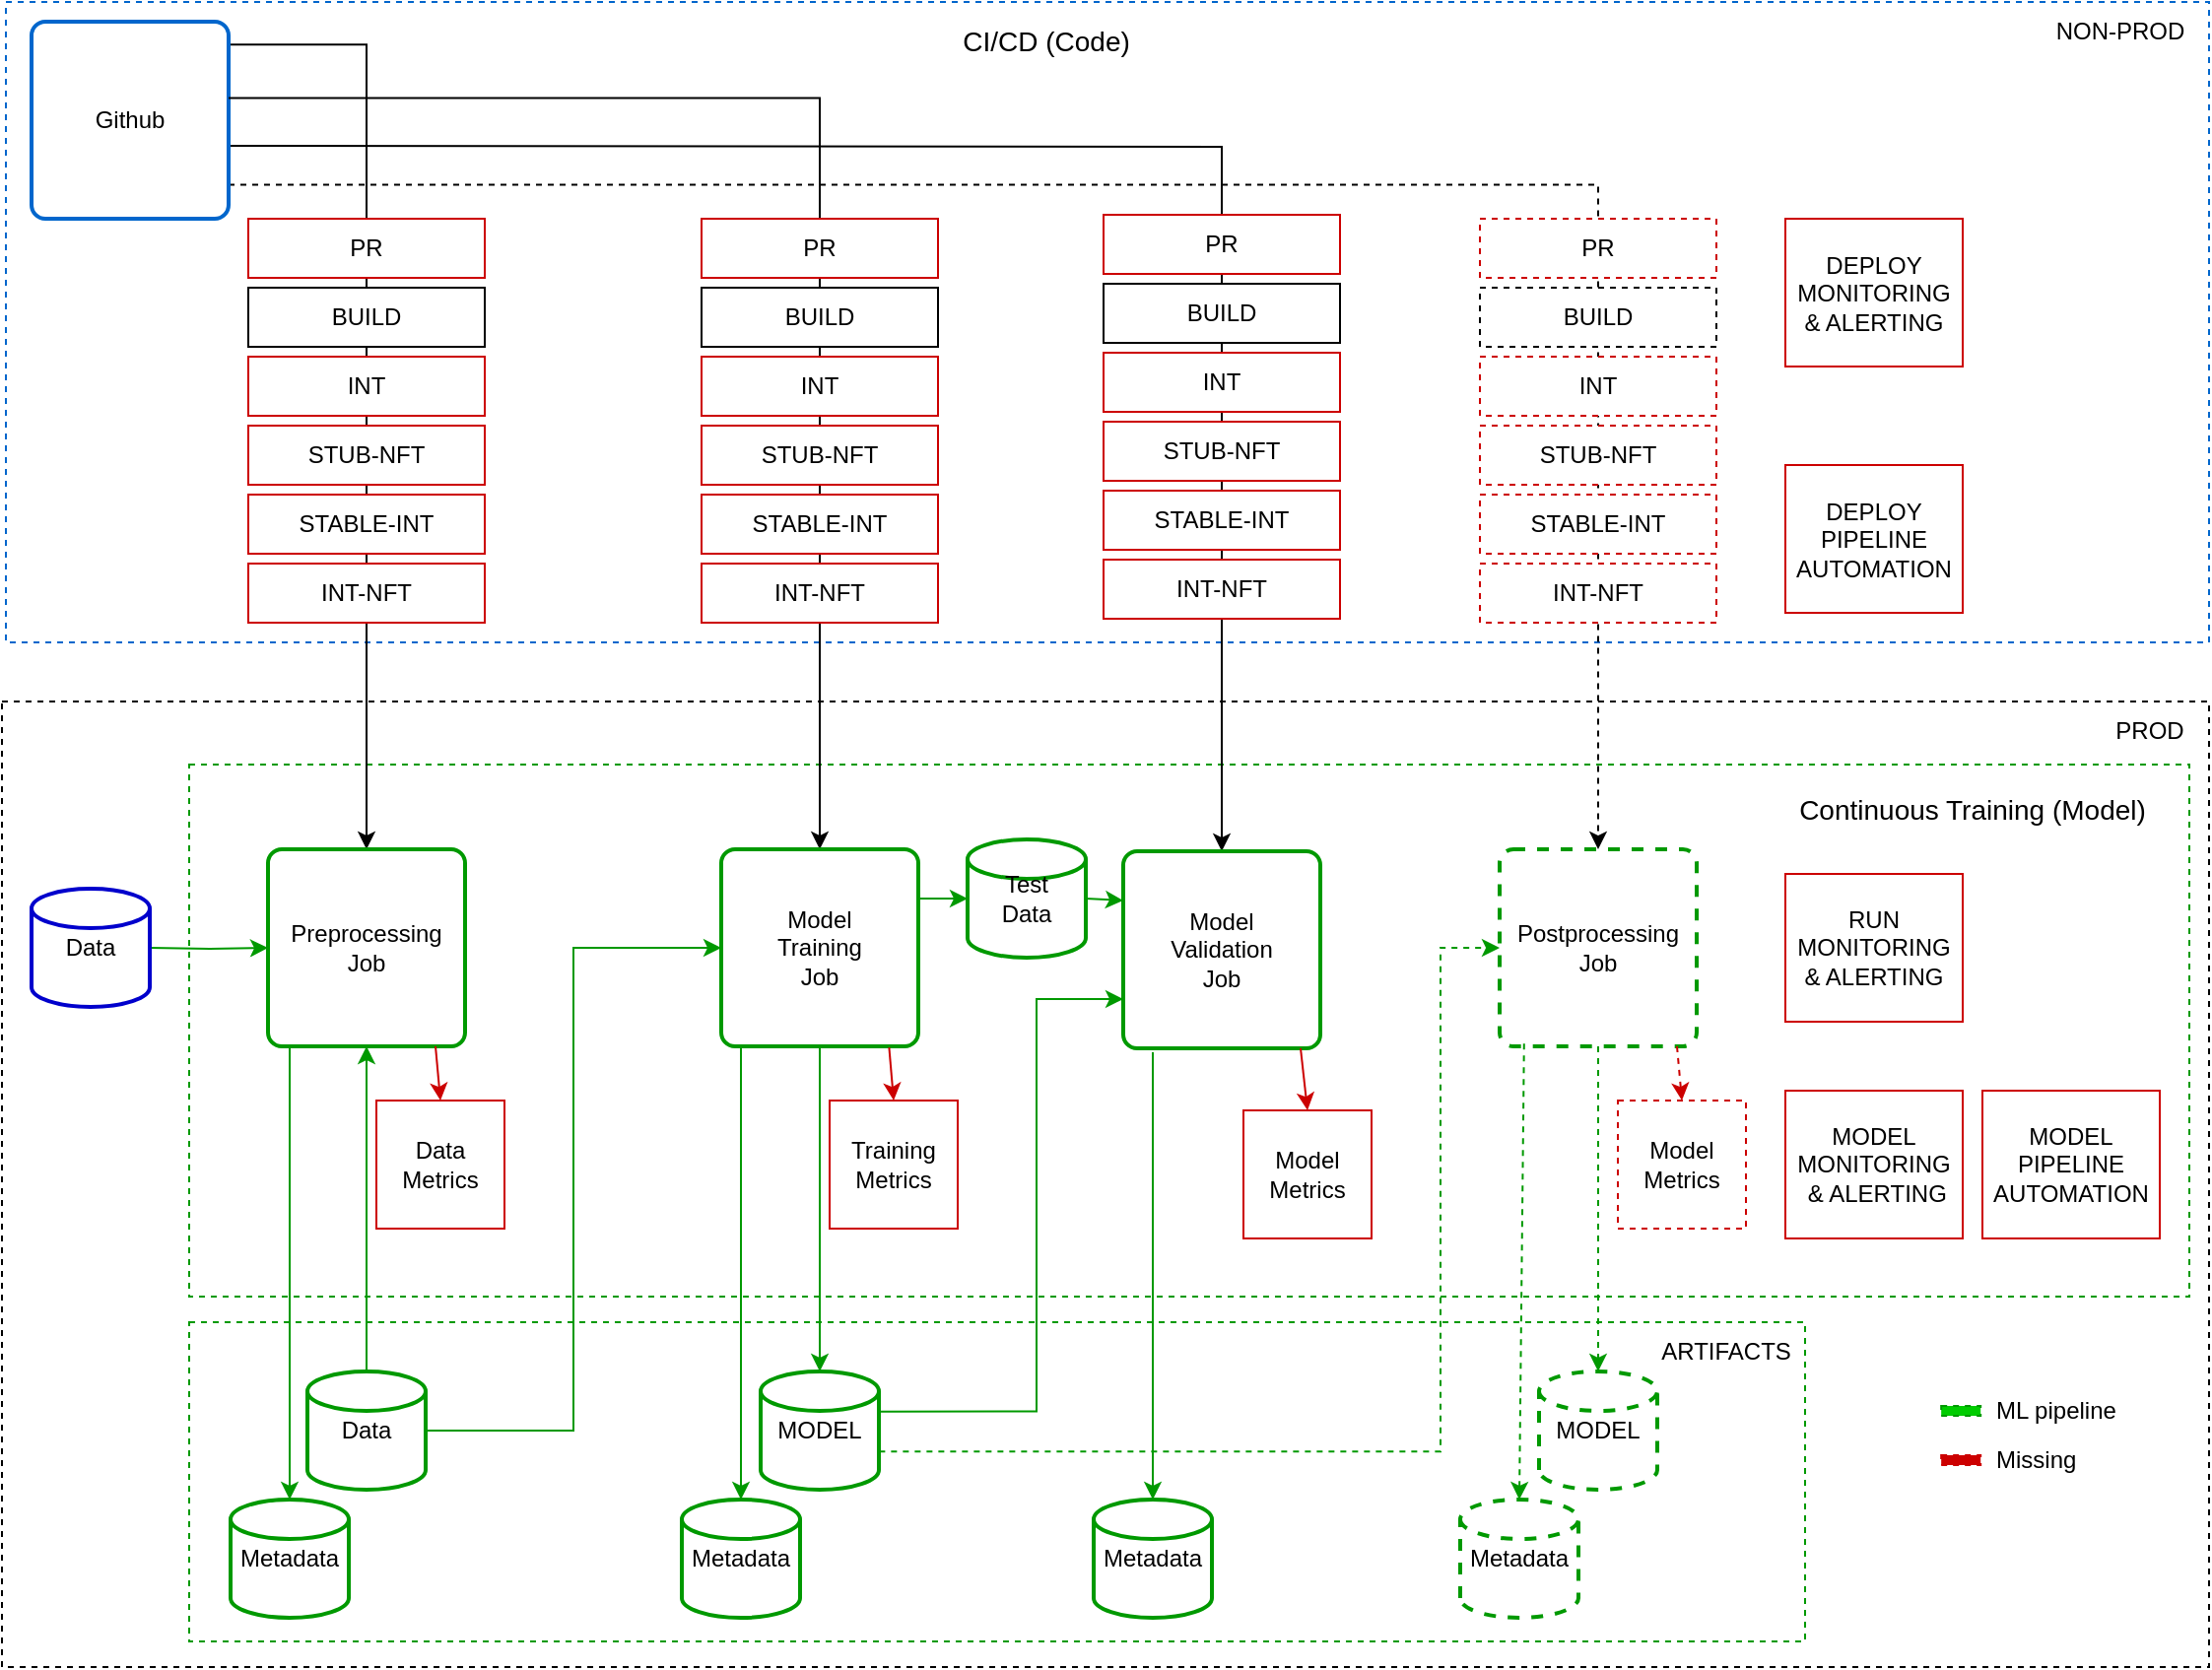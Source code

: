 <mxfile version="12.7.0" type="github">
  <diagram id="cUOeLzvA6jiwBTV3SdHB" name="Page-1">
    <mxGraphModel dx="1033" dy="613" grid="1" gridSize="5" guides="1" tooltips="1" connect="1" arrows="1" fold="1" page="1" pageScale="1" pageWidth="1169" pageHeight="827" math="0" shadow="0">
      <root>
        <mxCell id="0"/>
        <mxCell id="1" parent="0"/>
        <mxCell id="usYNcjVS9CeMYQW7xPBx-7" value="" style="rounded=0;whiteSpace=wrap;html=1;fillColor=none;dashed=1;" parent="1" vertex="1">
          <mxGeometry x="5" y="365" width="1120" height="490" as="geometry"/>
        </mxCell>
        <mxCell id="00vMAGqOHGo1aiHRgocC-54" value="" style="rounded=0;whiteSpace=wrap;html=1;fillColor=none;dashed=1;strokeColor=#009900;" vertex="1" parent="1">
          <mxGeometry x="100" y="680" width="820" height="162" as="geometry"/>
        </mxCell>
        <mxCell id="FoH0_RZipdTiMdWKK6F5-26" value="" style="rounded=0;whiteSpace=wrap;html=1;strokeColor=#0066CC;fillColor=none;dashed=1;" parent="1" vertex="1">
          <mxGeometry x="7" y="10" width="1118" height="325" as="geometry"/>
        </mxCell>
        <mxCell id="00vMAGqOHGo1aiHRgocC-43" value="" style="rounded=0;whiteSpace=wrap;html=1;fillColor=none;dashed=1;strokeColor=#009900;" vertex="1" parent="1">
          <mxGeometry x="100" y="397" width="1015" height="270" as="geometry"/>
        </mxCell>
        <mxCell id="00vMAGqOHGo1aiHRgocC-15" value="&lt;span style=&quot;white-space: normal&quot;&gt;MODEL&lt;/span&gt;&lt;br style=&quot;white-space: normal&quot;&gt;&lt;span style=&quot;white-space: normal&quot;&gt;MONITORING&lt;/span&gt;&lt;br style=&quot;white-space: normal&quot;&gt;&lt;span style=&quot;white-space: normal&quot;&gt;&amp;nbsp;&amp;amp; ALERTING&lt;/span&gt;" style="rounded=0;whiteSpace=wrap;html=1;strokeColor=#CC0000;" vertex="1" parent="1">
          <mxGeometry x="910" y="562.5" width="90" height="75" as="geometry"/>
        </mxCell>
        <mxCell id="usYNcjVS9CeMYQW7xPBx-32" style="edgeStyle=orthogonalEdgeStyle;rounded=0;orthogonalLoop=1;jettySize=auto;html=1;exitX=1;exitY=0.388;exitDx=0;exitDy=0;exitPerimeter=0;" parent="1" target="FoH0_RZipdTiMdWKK6F5-5" edge="1">
          <mxGeometry relative="1" as="geometry">
            <mxPoint x="79" y="83.0" as="sourcePoint"/>
            <mxPoint x="329" y="464.2" as="targetPoint"/>
          </mxGeometry>
        </mxCell>
        <mxCell id="FoH0_RZipdTiMdWKK6F5-11" style="edgeStyle=orthogonalEdgeStyle;rounded=0;orthogonalLoop=1;jettySize=auto;html=1;exitX=0.994;exitY=0.116;exitDx=0;exitDy=0;exitPerimeter=0;" parent="1" source="FoH0_RZipdTiMdWKK6F5-1" target="FoH0_RZipdTiMdWKK6F5-3" edge="1">
          <mxGeometry relative="1" as="geometry">
            <mxPoint x="400" y="70" as="sourcePoint"/>
          </mxGeometry>
        </mxCell>
        <mxCell id="usYNcjVS9CeMYQW7xPBx-25" style="edgeStyle=orthogonalEdgeStyle;rounded=0;orthogonalLoop=1;jettySize=auto;html=1;exitX=1;exitY=0.828;exitDx=0;exitDy=0;entryX=0.5;entryY=0;entryDx=0;entryDy=0;exitPerimeter=0;dashed=1;strokeColor=#000000;" parent="1" source="FoH0_RZipdTiMdWKK6F5-1" target="FoH0_RZipdTiMdWKK6F5-21" edge="1">
          <mxGeometry relative="1" as="geometry"/>
        </mxCell>
        <mxCell id="FoH0_RZipdTiMdWKK6F5-1" value="Github" style="rounded=1;whiteSpace=wrap;html=1;absoluteArcSize=1;arcSize=14;strokeWidth=2;strokeColor=#0066CC;" parent="1" vertex="1">
          <mxGeometry x="20" y="20" width="100" height="100" as="geometry"/>
        </mxCell>
        <mxCell id="FoH0_RZipdTiMdWKK6F5-7" style="edgeStyle=orthogonalEdgeStyle;rounded=0;orthogonalLoop=1;jettySize=auto;html=1;exitX=1;exitY=0.5;exitDx=0;exitDy=0;strokeColor=#009900;" parent="1" target="FoH0_RZipdTiMdWKK6F5-3" edge="1">
          <mxGeometry relative="1" as="geometry">
            <mxPoint x="80" y="490" as="sourcePoint"/>
          </mxGeometry>
        </mxCell>
        <mxCell id="FoH0_RZipdTiMdWKK6F5-3" value="Preprocessing&lt;br&gt;Job" style="rounded=1;whiteSpace=wrap;html=1;absoluteArcSize=1;arcSize=14;strokeWidth=2;strokeColor=#009900;" parent="1" vertex="1">
          <mxGeometry x="140" y="440" width="100" height="100" as="geometry"/>
        </mxCell>
        <mxCell id="FoH0_RZipdTiMdWKK6F5-12" style="edgeStyle=orthogonalEdgeStyle;rounded=0;orthogonalLoop=1;jettySize=auto;html=1;entryX=0.5;entryY=0;entryDx=0;entryDy=0;exitX=1;exitY=0.388;exitDx=0;exitDy=0;exitPerimeter=0;" parent="1" source="FoH0_RZipdTiMdWKK6F5-1" target="FoH0_RZipdTiMdWKK6F5-4" edge="1">
          <mxGeometry relative="1" as="geometry">
            <mxPoint x="230" y="60" as="sourcePoint"/>
          </mxGeometry>
        </mxCell>
        <mxCell id="00vMAGqOHGo1aiHRgocC-48" style="edgeStyle=orthogonalEdgeStyle;rounded=0;orthogonalLoop=1;jettySize=auto;html=1;exitX=0.5;exitY=1;exitDx=0;exitDy=0;entryX=0.5;entryY=0;entryDx=0;entryDy=0;entryPerimeter=0;startArrow=none;startFill=0;endArrow=classic;endFill=1;strokeColor=#009900;" edge="1" parent="1" source="FoH0_RZipdTiMdWKK6F5-4" target="usYNcjVS9CeMYQW7xPBx-47">
          <mxGeometry relative="1" as="geometry"/>
        </mxCell>
        <mxCell id="FoH0_RZipdTiMdWKK6F5-4" value="Model&lt;br&gt;Training&lt;br&gt;Job" style="rounded=1;whiteSpace=wrap;html=1;absoluteArcSize=1;arcSize=14;strokeWidth=2;strokeColor=#009900;" parent="1" vertex="1">
          <mxGeometry x="370" y="440" width="100" height="100" as="geometry"/>
        </mxCell>
        <mxCell id="FoH0_RZipdTiMdWKK6F5-5" value="Model&lt;br&gt;Validation&lt;br&gt;Job" style="rounded=1;whiteSpace=wrap;html=1;absoluteArcSize=1;arcSize=14;strokeWidth=2;strokeColor=#009900;" parent="1" vertex="1">
          <mxGeometry x="574" y="441" width="100" height="100" as="geometry"/>
        </mxCell>
        <mxCell id="FoH0_RZipdTiMdWKK6F5-23" style="edgeStyle=orthogonalEdgeStyle;rounded=0;orthogonalLoop=1;jettySize=auto;html=1;exitX=0.5;exitY=1;exitDx=0;exitDy=0;entryX=0.5;entryY=0;entryDx=0;entryDy=0;strokeColor=#009900;entryPerimeter=0;dashed=1;" parent="1" source="FoH0_RZipdTiMdWKK6F5-21" edge="1" target="usYNcjVS9CeMYQW7xPBx-42">
          <mxGeometry relative="1" as="geometry">
            <mxPoint x="815" y="615" as="targetPoint"/>
          </mxGeometry>
        </mxCell>
        <mxCell id="FoH0_RZipdTiMdWKK6F5-21" value="Postprocessing&lt;br&gt;Job" style="rounded=1;whiteSpace=wrap;html=1;absoluteArcSize=1;arcSize=14;strokeWidth=2;dashed=1;strokeColor=#009900;" parent="1" vertex="1">
          <mxGeometry x="765" y="440" width="100" height="100" as="geometry"/>
        </mxCell>
        <mxCell id="FoH0_RZipdTiMdWKK6F5-24" value="Data" style="strokeWidth=2;html=1;shape=mxgraph.flowchart.database;whiteSpace=wrap;strokeColor=#0000CC;" parent="1" vertex="1">
          <mxGeometry x="20" y="460" width="60" height="60" as="geometry"/>
        </mxCell>
        <mxCell id="FoH0_RZipdTiMdWKK6F5-27" value="&lt;font style=&quot;font-size: 14px&quot;&gt;CI/CD (Code)&lt;/font&gt;" style="text;html=1;strokeColor=none;fillColor=none;align=center;verticalAlign=middle;whiteSpace=wrap;rounded=0;" parent="1" vertex="1">
          <mxGeometry x="490" y="20" width="90" height="20" as="geometry"/>
        </mxCell>
        <mxCell id="FoH0_RZipdTiMdWKK6F5-29" value="&lt;font style=&quot;font-size: 14px&quot;&gt;Continuous Training (Model)&lt;/font&gt;" style="text;html=1;strokeColor=none;fillColor=none;align=center;verticalAlign=middle;whiteSpace=wrap;rounded=0;" parent="1" vertex="1">
          <mxGeometry x="905" y="410" width="200" height="20" as="geometry"/>
        </mxCell>
        <mxCell id="usYNcjVS9CeMYQW7xPBx-1" value="INT" style="rounded=0;whiteSpace=wrap;html=1;strokeColor=#CC0000;" parent="1" vertex="1">
          <mxGeometry x="130" y="190" width="120" height="30" as="geometry"/>
        </mxCell>
        <mxCell id="usYNcjVS9CeMYQW7xPBx-2" value="PR" style="rounded=0;whiteSpace=wrap;html=1;strokeColor=#CC0000;" parent="1" vertex="1">
          <mxGeometry x="130" y="120" width="120" height="30" as="geometry"/>
        </mxCell>
        <mxCell id="usYNcjVS9CeMYQW7xPBx-3" value="BUILD" style="rounded=0;whiteSpace=wrap;html=1;" parent="1" vertex="1">
          <mxGeometry x="130" y="155" width="120" height="30" as="geometry"/>
        </mxCell>
        <mxCell id="usYNcjVS9CeMYQW7xPBx-4" value="STUB-NFT" style="rounded=0;whiteSpace=wrap;html=1;strokeColor=#CC0000;" parent="1" vertex="1">
          <mxGeometry x="130" y="225" width="120" height="30" as="geometry"/>
        </mxCell>
        <mxCell id="usYNcjVS9CeMYQW7xPBx-6" value="STABLE-INT" style="rounded=0;whiteSpace=wrap;html=1;strokeColor=#CC0000;" parent="1" vertex="1">
          <mxGeometry x="130" y="260" width="120" height="30" as="geometry"/>
        </mxCell>
        <mxCell id="usYNcjVS9CeMYQW7xPBx-8" value="PROD" style="text;html=1;strokeColor=none;fillColor=none;align=center;verticalAlign=middle;whiteSpace=wrap;rounded=0;" parent="1" vertex="1">
          <mxGeometry x="1075" y="370" width="40" height="20" as="geometry"/>
        </mxCell>
        <mxCell id="usYNcjVS9CeMYQW7xPBx-9" value="INT-NFT" style="rounded=0;whiteSpace=wrap;html=1;strokeColor=#CC0000;" parent="1" vertex="1">
          <mxGeometry x="130" y="295" width="120" height="30" as="geometry"/>
        </mxCell>
        <mxCell id="usYNcjVS9CeMYQW7xPBx-10" value="INT" style="rounded=0;whiteSpace=wrap;html=1;strokeColor=#CC0000;" parent="1" vertex="1">
          <mxGeometry x="360" y="190" width="120" height="30" as="geometry"/>
        </mxCell>
        <mxCell id="usYNcjVS9CeMYQW7xPBx-11" value="PR" style="rounded=0;whiteSpace=wrap;html=1;strokeColor=#CC0000;" parent="1" vertex="1">
          <mxGeometry x="360" y="120" width="120" height="30" as="geometry"/>
        </mxCell>
        <mxCell id="usYNcjVS9CeMYQW7xPBx-12" value="BUILD" style="rounded=0;whiteSpace=wrap;html=1;" parent="1" vertex="1">
          <mxGeometry x="360" y="155" width="120" height="30" as="geometry"/>
        </mxCell>
        <mxCell id="usYNcjVS9CeMYQW7xPBx-13" value="STUB-NFT" style="rounded=0;whiteSpace=wrap;html=1;strokeColor=#CC0000;" parent="1" vertex="1">
          <mxGeometry x="360" y="225" width="120" height="30" as="geometry"/>
        </mxCell>
        <mxCell id="usYNcjVS9CeMYQW7xPBx-14" value="STABLE-INT" style="rounded=0;whiteSpace=wrap;html=1;strokeColor=#CC0000;" parent="1" vertex="1">
          <mxGeometry x="360" y="260" width="120" height="30" as="geometry"/>
        </mxCell>
        <mxCell id="usYNcjVS9CeMYQW7xPBx-15" value="INT-NFT" style="rounded=0;whiteSpace=wrap;html=1;strokeColor=#CC0000;" parent="1" vertex="1">
          <mxGeometry x="360" y="295" width="120" height="30" as="geometry"/>
        </mxCell>
        <mxCell id="usYNcjVS9CeMYQW7xPBx-17" value="INT" style="rounded=0;whiteSpace=wrap;html=1;strokeColor=#CC0000;" parent="1" vertex="1">
          <mxGeometry x="564" y="188" width="120" height="30" as="geometry"/>
        </mxCell>
        <mxCell id="usYNcjVS9CeMYQW7xPBx-18" value="PR" style="rounded=0;whiteSpace=wrap;html=1;strokeColor=#CC0000;" parent="1" vertex="1">
          <mxGeometry x="564" y="118" width="120" height="30" as="geometry"/>
        </mxCell>
        <mxCell id="usYNcjVS9CeMYQW7xPBx-19" value="BUILD" style="rounded=0;whiteSpace=wrap;html=1;" parent="1" vertex="1">
          <mxGeometry x="564" y="153" width="120" height="30" as="geometry"/>
        </mxCell>
        <mxCell id="usYNcjVS9CeMYQW7xPBx-20" value="STUB-NFT" style="rounded=0;whiteSpace=wrap;html=1;strokeColor=#CC0000;" parent="1" vertex="1">
          <mxGeometry x="564" y="223" width="120" height="30" as="geometry"/>
        </mxCell>
        <mxCell id="usYNcjVS9CeMYQW7xPBx-21" value="STABLE-INT" style="rounded=0;whiteSpace=wrap;html=1;strokeColor=#CC0000;" parent="1" vertex="1">
          <mxGeometry x="564" y="258" width="120" height="30" as="geometry"/>
        </mxCell>
        <mxCell id="usYNcjVS9CeMYQW7xPBx-22" value="INT-NFT" style="rounded=0;whiteSpace=wrap;html=1;strokeColor=#CC0000;" parent="1" vertex="1">
          <mxGeometry x="564" y="293" width="120" height="30" as="geometry"/>
        </mxCell>
        <mxCell id="usYNcjVS9CeMYQW7xPBx-26" value="INT" style="rounded=0;whiteSpace=wrap;html=1;strokeColor=#CC0000;dashed=1;" parent="1" vertex="1">
          <mxGeometry x="755" y="190" width="120" height="30" as="geometry"/>
        </mxCell>
        <mxCell id="usYNcjVS9CeMYQW7xPBx-27" value="PR" style="rounded=0;whiteSpace=wrap;html=1;strokeColor=#CC0000;dashed=1;" parent="1" vertex="1">
          <mxGeometry x="755" y="120" width="120" height="30" as="geometry"/>
        </mxCell>
        <mxCell id="usYNcjVS9CeMYQW7xPBx-28" value="BUILD" style="rounded=0;whiteSpace=wrap;html=1;dashed=1;" parent="1" vertex="1">
          <mxGeometry x="755" y="155" width="120" height="30" as="geometry"/>
        </mxCell>
        <mxCell id="usYNcjVS9CeMYQW7xPBx-29" value="STUB-NFT" style="rounded=0;whiteSpace=wrap;html=1;strokeColor=#CC0000;dashed=1;" parent="1" vertex="1">
          <mxGeometry x="755" y="225" width="120" height="30" as="geometry"/>
        </mxCell>
        <mxCell id="usYNcjVS9CeMYQW7xPBx-30" value="STABLE-INT" style="rounded=0;whiteSpace=wrap;html=1;strokeColor=#CC0000;dashed=1;" parent="1" vertex="1">
          <mxGeometry x="755" y="260" width="120" height="30" as="geometry"/>
        </mxCell>
        <mxCell id="usYNcjVS9CeMYQW7xPBx-31" value="INT-NFT" style="rounded=0;whiteSpace=wrap;html=1;strokeColor=#CC0000;dashed=1;" parent="1" vertex="1">
          <mxGeometry x="755" y="295" width="120" height="30" as="geometry"/>
        </mxCell>
        <mxCell id="00vMAGqOHGo1aiHRgocC-63" style="edgeStyle=orthogonalEdgeStyle;rounded=0;orthogonalLoop=1;jettySize=auto;html=1;exitX=0.5;exitY=0;exitDx=0;exitDy=0;exitPerimeter=0;entryX=0.5;entryY=1;entryDx=0;entryDy=0;startArrow=none;startFill=0;endArrow=classic;endFill=1;strokeColor=#009900;" edge="1" parent="1" source="usYNcjVS9CeMYQW7xPBx-34" target="FoH0_RZipdTiMdWKK6F5-3">
          <mxGeometry relative="1" as="geometry"/>
        </mxCell>
        <mxCell id="usYNcjVS9CeMYQW7xPBx-34" value="Data" style="strokeWidth=2;html=1;shape=mxgraph.flowchart.database;whiteSpace=wrap;strokeColor=#009900;" parent="1" vertex="1">
          <mxGeometry x="160" y="705" width="60" height="60" as="geometry"/>
        </mxCell>
        <mxCell id="usYNcjVS9CeMYQW7xPBx-40" style="edgeStyle=orthogonalEdgeStyle;rounded=0;orthogonalLoop=1;jettySize=auto;html=1;entryX=0;entryY=0.5;entryDx=0;entryDy=0;strokeColor=#009900;exitX=1;exitY=0.5;exitDx=0;exitDy=0;exitPerimeter=0;" parent="1" source="usYNcjVS9CeMYQW7xPBx-34" target="FoH0_RZipdTiMdWKK6F5-4" edge="1">
          <mxGeometry relative="1" as="geometry">
            <mxPoint x="340" y="490" as="sourcePoint"/>
            <mxPoint x="280" y="495" as="targetPoint"/>
          </mxGeometry>
        </mxCell>
        <mxCell id="usYNcjVS9CeMYQW7xPBx-42" value="MODEL" style="strokeWidth=2;html=1;shape=mxgraph.flowchart.database;whiteSpace=wrap;strokeColor=#009900;dashed=1;" parent="1" vertex="1">
          <mxGeometry x="785" y="705" width="60" height="60" as="geometry"/>
        </mxCell>
        <mxCell id="usYNcjVS9CeMYQW7xPBx-47" value="MODEL" style="strokeWidth=2;html=1;shape=mxgraph.flowchart.database;whiteSpace=wrap;strokeColor=#009900;" parent="1" vertex="1">
          <mxGeometry x="390" y="705" width="60" height="60" as="geometry"/>
        </mxCell>
        <mxCell id="usYNcjVS9CeMYQW7xPBx-50" style="edgeStyle=orthogonalEdgeStyle;rounded=0;orthogonalLoop=1;jettySize=auto;html=1;exitX=0;exitY=0.75;exitDx=0;exitDy=0;strokeColor=#009900;startArrow=classic;startFill=1;endArrow=none;endFill=0;entryX=0.997;entryY=0.339;entryDx=0;entryDy=0;entryPerimeter=0;" parent="1" source="FoH0_RZipdTiMdWKK6F5-5" target="usYNcjVS9CeMYQW7xPBx-47" edge="1">
          <mxGeometry relative="1" as="geometry">
            <mxPoint x="434" y="493" as="sourcePoint"/>
            <mxPoint x="450" y="678" as="targetPoint"/>
            <Array as="points">
              <mxPoint x="530" y="516"/>
              <mxPoint x="530" y="725"/>
            </Array>
          </mxGeometry>
        </mxCell>
        <mxCell id="00vMAGqOHGo1aiHRgocC-16" style="edgeStyle=orthogonalEdgeStyle;rounded=0;orthogonalLoop=1;jettySize=auto;html=1;exitX=1.003;exitY=0.677;exitDx=0;exitDy=0;strokeColor=#009900;entryX=0;entryY=0.5;entryDx=0;entryDy=0;exitPerimeter=0;dashed=1;" edge="1" parent="1" source="usYNcjVS9CeMYQW7xPBx-47" target="FoH0_RZipdTiMdWKK6F5-21">
          <mxGeometry relative="1" as="geometry">
            <mxPoint x="1040" y="885" as="targetPoint"/>
            <mxPoint x="995" y="650" as="sourcePoint"/>
            <Array as="points">
              <mxPoint x="735" y="746"/>
              <mxPoint x="735" y="490"/>
            </Array>
          </mxGeometry>
        </mxCell>
        <mxCell id="00vMAGqOHGo1aiHRgocC-17" value="RUN&lt;br&gt;MONITORING&lt;br&gt;&amp;amp; ALERTING" style="rounded=0;whiteSpace=wrap;html=1;strokeColor=#CC0000;" vertex="1" parent="1">
          <mxGeometry x="910" y="452.5" width="90" height="75" as="geometry"/>
        </mxCell>
        <mxCell id="00vMAGqOHGo1aiHRgocC-18" value="Model&lt;br&gt;Metrics" style="whiteSpace=wrap;html=1;aspect=fixed;strokeColor=#CC0000;dashed=1;" vertex="1" parent="1">
          <mxGeometry x="825" y="567.5" width="65" height="65" as="geometry"/>
        </mxCell>
        <mxCell id="00vMAGqOHGo1aiHRgocC-19" value="" style="endArrow=classic;html=1;entryX=0.5;entryY=0;entryDx=0;entryDy=0;strokeColor=#CC0000;exitX=0.75;exitY=1;exitDx=0;exitDy=0;dashed=1;" edge="1" parent="1" target="00vMAGqOHGo1aiHRgocC-18">
          <mxGeometry width="50" height="50" relative="1" as="geometry">
            <mxPoint x="855" y="540" as="sourcePoint"/>
            <mxPoint x="705" y="825" as="targetPoint"/>
          </mxGeometry>
        </mxCell>
        <mxCell id="00vMAGqOHGo1aiHRgocC-20" value="Training&lt;br&gt;Metrics" style="whiteSpace=wrap;html=1;aspect=fixed;strokeColor=#CC0000;" vertex="1" parent="1">
          <mxGeometry x="425" y="567.5" width="65" height="65" as="geometry"/>
        </mxCell>
        <mxCell id="00vMAGqOHGo1aiHRgocC-21" value="" style="endArrow=classic;html=1;entryX=0.5;entryY=0;entryDx=0;entryDy=0;strokeColor=#CC0000;exitX=0.852;exitY=1.006;exitDx=0;exitDy=0;exitPerimeter=0;" edge="1" parent="1" target="00vMAGqOHGo1aiHRgocC-20" source="FoH0_RZipdTiMdWKK6F5-4">
          <mxGeometry width="50" height="50" relative="1" as="geometry">
            <mxPoint x="860" y="545" as="sourcePoint"/>
            <mxPoint x="710" y="830" as="targetPoint"/>
          </mxGeometry>
        </mxCell>
        <mxCell id="00vMAGqOHGo1aiHRgocC-22" value="Model&lt;br&gt;Metrics" style="whiteSpace=wrap;html=1;aspect=fixed;strokeColor=#CC0000;" vertex="1" parent="1">
          <mxGeometry x="635" y="572.5" width="65" height="65" as="geometry"/>
        </mxCell>
        <mxCell id="00vMAGqOHGo1aiHRgocC-23" value="" style="endArrow=classic;html=1;entryX=0.5;entryY=0;entryDx=0;entryDy=0;strokeColor=#CC0000;exitX=0.9;exitY=1;exitDx=0;exitDy=0;exitPerimeter=0;" edge="1" parent="1" target="00vMAGqOHGo1aiHRgocC-22" source="FoH0_RZipdTiMdWKK6F5-5">
          <mxGeometry width="50" height="50" relative="1" as="geometry">
            <mxPoint x="865" y="550" as="sourcePoint"/>
            <mxPoint x="715" y="835" as="targetPoint"/>
          </mxGeometry>
        </mxCell>
        <mxCell id="00vMAGqOHGo1aiHRgocC-24" value="Data&lt;br&gt;Metrics" style="whiteSpace=wrap;html=1;aspect=fixed;strokeColor=#CC0000;" vertex="1" parent="1">
          <mxGeometry x="195" y="567.5" width="65" height="65" as="geometry"/>
        </mxCell>
        <mxCell id="00vMAGqOHGo1aiHRgocC-25" value="" style="endArrow=classic;html=1;entryX=0.5;entryY=0;entryDx=0;entryDy=0;strokeColor=#CC0000;exitX=0.75;exitY=1;exitDx=0;exitDy=0;" edge="1" parent="1" target="00vMAGqOHGo1aiHRgocC-24">
          <mxGeometry width="50" height="50" relative="1" as="geometry">
            <mxPoint x="225" y="540" as="sourcePoint"/>
            <mxPoint x="75" y="825" as="targetPoint"/>
          </mxGeometry>
        </mxCell>
        <mxCell id="00vMAGqOHGo1aiHRgocC-27" value="Metadata" style="strokeWidth=2;html=1;shape=mxgraph.flowchart.database;whiteSpace=wrap;strokeColor=#009900;" vertex="1" parent="1">
          <mxGeometry x="121" y="770" width="60" height="60" as="geometry"/>
        </mxCell>
        <mxCell id="00vMAGqOHGo1aiHRgocC-28" value="Metadata" style="strokeWidth=2;html=1;shape=mxgraph.flowchart.database;whiteSpace=wrap;strokeColor=#009900;" vertex="1" parent="1">
          <mxGeometry x="350" y="770" width="60" height="60" as="geometry"/>
        </mxCell>
        <mxCell id="00vMAGqOHGo1aiHRgocC-29" value="Metadata" style="strokeWidth=2;html=1;shape=mxgraph.flowchart.database;whiteSpace=wrap;strokeColor=#009900;" vertex="1" parent="1">
          <mxGeometry x="559" y="770" width="60" height="60" as="geometry"/>
        </mxCell>
        <mxCell id="00vMAGqOHGo1aiHRgocC-30" value="Metadata" style="strokeWidth=2;html=1;shape=mxgraph.flowchart.database;whiteSpace=wrap;strokeColor=#009900;dashed=1;" vertex="1" parent="1">
          <mxGeometry x="745" y="770" width="60" height="60" as="geometry"/>
        </mxCell>
        <mxCell id="00vMAGqOHGo1aiHRgocC-36" value="" style="endArrow=none;html=1;strokeColor=#009900;exitX=0.5;exitY=0;exitDx=0;exitDy=0;exitPerimeter=0;startArrow=classic;startFill=1;endFill=0;" edge="1" parent="1" source="00vMAGqOHGo1aiHRgocC-27">
          <mxGeometry width="50" height="50" relative="1" as="geometry">
            <mxPoint x="10" y="840" as="sourcePoint"/>
            <mxPoint x="151" y="540" as="targetPoint"/>
          </mxGeometry>
        </mxCell>
        <mxCell id="00vMAGqOHGo1aiHRgocC-38" value="" style="endArrow=classic;html=1;strokeColor=#009900;entryX=0.5;entryY=0;entryDx=0;entryDy=0;entryPerimeter=0;" edge="1" parent="1" target="00vMAGqOHGo1aiHRgocC-28">
          <mxGeometry width="50" height="50" relative="1" as="geometry">
            <mxPoint x="380" y="540" as="sourcePoint"/>
            <mxPoint x="65" y="790" as="targetPoint"/>
          </mxGeometry>
        </mxCell>
        <mxCell id="00vMAGqOHGo1aiHRgocC-39" value="" style="endArrow=classic;html=1;strokeColor=#009900;entryX=0.5;entryY=0;entryDx=0;entryDy=0;entryPerimeter=0;" edge="1" parent="1" target="00vMAGqOHGo1aiHRgocC-29">
          <mxGeometry width="50" height="50" relative="1" as="geometry">
            <mxPoint x="589" y="543" as="sourcePoint"/>
            <mxPoint x="19" y="788" as="targetPoint"/>
          </mxGeometry>
        </mxCell>
        <mxCell id="00vMAGqOHGo1aiHRgocC-40" value="" style="endArrow=classic;html=1;strokeColor=#009900;exitX=0.124;exitY=0.986;exitDx=0;exitDy=0;exitPerimeter=0;entryX=0.5;entryY=0;entryDx=0;entryDy=0;entryPerimeter=0;dashed=1;" edge="1" parent="1" source="FoH0_RZipdTiMdWKK6F5-21" target="00vMAGqOHGo1aiHRgocC-30">
          <mxGeometry width="50" height="50" relative="1" as="geometry">
            <mxPoint x="10" y="840" as="sourcePoint"/>
            <mxPoint x="60" y="790" as="targetPoint"/>
          </mxGeometry>
        </mxCell>
        <mxCell id="00vMAGqOHGo1aiHRgocC-42" value="MODEL&lt;br&gt;PIPELINE&lt;br&gt;AUTOMATION" style="rounded=0;whiteSpace=wrap;html=1;strokeColor=#CC0000;" vertex="1" parent="1">
          <mxGeometry x="1010" y="562.5" width="90" height="75" as="geometry"/>
        </mxCell>
        <mxCell id="00vMAGqOHGo1aiHRgocC-45" value="NON-PROD" style="text;html=1;strokeColor=none;fillColor=none;align=center;verticalAlign=middle;whiteSpace=wrap;rounded=0;" vertex="1" parent="1">
          <mxGeometry x="1045" y="15" width="70" height="20" as="geometry"/>
        </mxCell>
        <mxCell id="00vMAGqOHGo1aiHRgocC-49" value="DEPLOY&lt;br&gt;MONITORING&lt;br&gt;&amp;amp; ALERTING" style="rounded=0;whiteSpace=wrap;html=1;strokeColor=#CC0000;" vertex="1" parent="1">
          <mxGeometry x="910" y="120" width="90" height="75" as="geometry"/>
        </mxCell>
        <mxCell id="00vMAGqOHGo1aiHRgocC-50" value="DEPLOY&lt;br&gt;PIPELINE&lt;br&gt;AUTOMATION" style="rounded=0;whiteSpace=wrap;html=1;strokeColor=#CC0000;" vertex="1" parent="1">
          <mxGeometry x="910" y="245" width="90" height="75" as="geometry"/>
        </mxCell>
        <mxCell id="00vMAGqOHGo1aiHRgocC-55" value="ARTIFACTS" style="text;html=1;strokeColor=none;fillColor=none;align=center;verticalAlign=middle;whiteSpace=wrap;rounded=0;dashed=1;" vertex="1" parent="1">
          <mxGeometry x="850" y="685" width="60" height="20" as="geometry"/>
        </mxCell>
        <mxCell id="00vMAGqOHGo1aiHRgocC-58" value="Missing" style="text;html=1;strokeColor=none;fillColor=none;align=left;verticalAlign=middle;whiteSpace=wrap;rounded=0;dashed=1;" vertex="1" parent="1">
          <mxGeometry x="1015" y="740" width="40" height="20" as="geometry"/>
        </mxCell>
        <mxCell id="00vMAGqOHGo1aiHRgocC-59" value="ML pipeline" style="text;html=1;strokeColor=none;fillColor=none;align=left;verticalAlign=middle;whiteSpace=wrap;rounded=0;dashed=1;" vertex="1" parent="1">
          <mxGeometry x="1015" y="715" width="80" height="20" as="geometry"/>
        </mxCell>
        <mxCell id="00vMAGqOHGo1aiHRgocC-60" value="" style="rounded=0;whiteSpace=wrap;html=1;dashed=1;strokeColor=#CC0000;align=left;fillColor=#CC0000;" vertex="1" parent="1">
          <mxGeometry x="989.09" y="747.5" width="20" height="5" as="geometry"/>
        </mxCell>
        <mxCell id="00vMAGqOHGo1aiHRgocC-61" value="" style="rounded=0;whiteSpace=wrap;html=1;dashed=1;strokeColor=#009900;align=left;fillColor=#00CC00;" vertex="1" parent="1">
          <mxGeometry x="989.09" y="722.5" width="20" height="5" as="geometry"/>
        </mxCell>
        <mxCell id="00vMAGqOHGo1aiHRgocC-64" value="Test&lt;br&gt;Data" style="strokeWidth=2;html=1;shape=mxgraph.flowchart.database;whiteSpace=wrap;strokeColor=#009900;" vertex="1" parent="1">
          <mxGeometry x="495" y="435" width="60" height="60" as="geometry"/>
        </mxCell>
        <mxCell id="00vMAGqOHGo1aiHRgocC-66" value="" style="endArrow=classic;html=1;strokeColor=#009900;exitX=1;exitY=0.25;exitDx=0;exitDy=0;entryX=0;entryY=0.5;entryDx=0;entryDy=0;entryPerimeter=0;" edge="1" parent="1" source="FoH0_RZipdTiMdWKK6F5-4" target="00vMAGqOHGo1aiHRgocC-64">
          <mxGeometry width="50" height="50" relative="1" as="geometry">
            <mxPoint x="5" y="915" as="sourcePoint"/>
            <mxPoint x="55" y="865" as="targetPoint"/>
          </mxGeometry>
        </mxCell>
        <mxCell id="00vMAGqOHGo1aiHRgocC-67" value="" style="endArrow=classic;html=1;strokeColor=#009900;exitX=1;exitY=0.5;exitDx=0;exitDy=0;exitPerimeter=0;entryX=0;entryY=0.25;entryDx=0;entryDy=0;" edge="1" parent="1" source="00vMAGqOHGo1aiHRgocC-64" target="FoH0_RZipdTiMdWKK6F5-5">
          <mxGeometry width="50" height="50" relative="1" as="geometry">
            <mxPoint x="5" y="915" as="sourcePoint"/>
            <mxPoint x="55" y="865" as="targetPoint"/>
          </mxGeometry>
        </mxCell>
      </root>
    </mxGraphModel>
  </diagram>
</mxfile>
